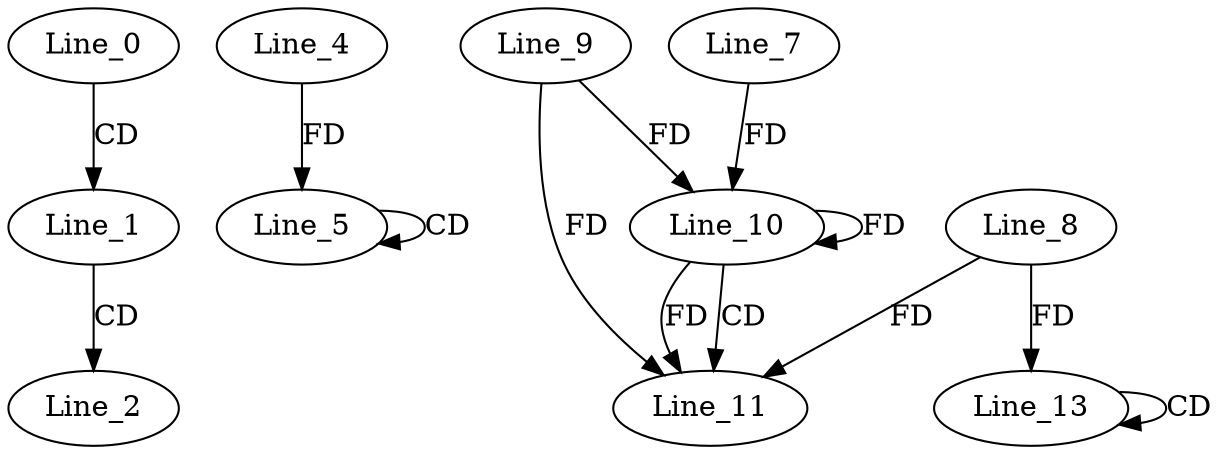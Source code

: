digraph G {
  Line_0;
  Line_1;
  Line_2;
  Line_5;
  Line_5;
  Line_4;
  Line_10;
  Line_9;
  Line_10;
  Line_7;
  Line_10;
  Line_11;
  Line_8;
  Line_13;
  Line_13;
  Line_0 -> Line_1 [ label="CD" ];
  Line_1 -> Line_2 [ label="CD" ];
  Line_5 -> Line_5 [ label="CD" ];
  Line_4 -> Line_5 [ label="FD" ];
  Line_10 -> Line_10 [ label="FD" ];
  Line_9 -> Line_10 [ label="FD" ];
  Line_7 -> Line_10 [ label="FD" ];
  Line_10 -> Line_11 [ label="CD" ];
  Line_8 -> Line_11 [ label="FD" ];
  Line_10 -> Line_11 [ label="FD" ];
  Line_9 -> Line_11 [ label="FD" ];
  Line_13 -> Line_13 [ label="CD" ];
  Line_8 -> Line_13 [ label="FD" ];
}
